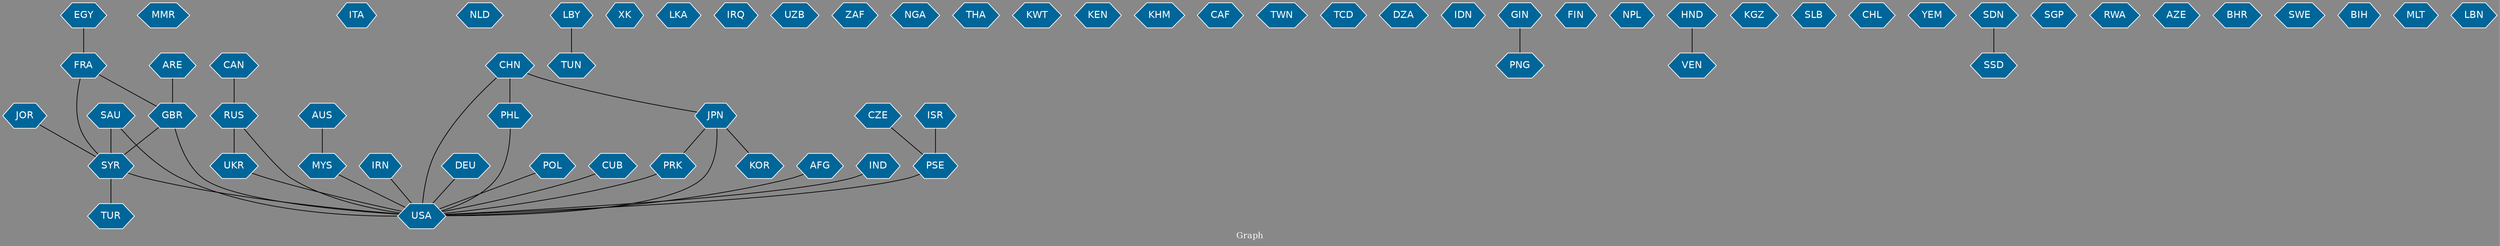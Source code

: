 // Countries together in item graph
graph {
	graph [bgcolor="#888888" fontcolor=white fontsize=12 label="Graph" outputorder=edgesfirst overlap=prism]
	node [color=white fillcolor="#006699" fontcolor=white fontname=Helvetica shape=hexagon style=filled]
	edge [arrowhead=open color=black fontcolor=white fontname=Courier fontsize=12]
		PSE [label=PSE]
		CZE [label=CZE]
		AFG [label=AFG]
		MMR [label=MMR]
		IND [label=IND]
		ITA [label=ITA]
		GBR [label=GBR]
		NLD [label=NLD]
		LBY [label=LBY]
		TUN [label=TUN]
		XK [label=XK]
		EGY [label=EGY]
		UKR [label=UKR]
		LKA [label=LKA]
		RUS [label=RUS]
		CAN [label=CAN]
		USA [label=USA]
		SYR [label=SYR]
		MYS [label=MYS]
		ARE [label=ARE]
		JPN [label=JPN]
		CHN [label=CHN]
		IRN [label=IRN]
		AUS [label=AUS]
		IRQ [label=IRQ]
		UZB [label=UZB]
		PHL [label=PHL]
		ZAF [label=ZAF]
		NGA [label=NGA]
		TUR [label=TUR]
		THA [label=THA]
		KWT [label=KWT]
		KEN [label=KEN]
		KHM [label=KHM]
		CAF [label=CAF]
		TWN [label=TWN]
		TCD [label=TCD]
		DZA [label=DZA]
		ISR [label=ISR]
		FRA [label=FRA]
		PRK [label=PRK]
		IDN [label=IDN]
		DEU [label=DEU]
		GIN [label=GIN]
		PNG [label=PNG]
		FIN [label=FIN]
		KOR [label=KOR]
		NPL [label=NPL]
		SAU [label=SAU]
		VEN [label=VEN]
		KGZ [label=KGZ]
		SLB [label=SLB]
		POL [label=POL]
		CHL [label=CHL]
		YEM [label=YEM]
		JOR [label=JOR]
		SSD [label=SSD]
		SDN [label=SDN]
		SGP [label=SGP]
		RWA [label=RWA]
		AZE [label=AZE]
		BHR [label=BHR]
		CUB [label=CUB]
		HND [label=HND]
		SWE [label=SWE]
		BIH [label=BIH]
		MLT [label=MLT]
		LBN [label=LBN]
			CHN -- JPN [weight=2]
			ARE -- GBR [weight=1]
			GIN -- PNG [weight=1]
			ISR -- PSE [weight=2]
			SYR -- TUR [weight=2]
			JPN -- USA [weight=4]
			CZE -- PSE [weight=1]
			HND -- VEN [weight=1]
			CHN -- USA [weight=3]
			SYR -- USA [weight=1]
			LBY -- TUN [weight=2]
			MYS -- USA [weight=1]
			SDN -- SSD [weight=2]
			PHL -- USA [weight=3]
			AFG -- USA [weight=2]
			CAN -- RUS [weight=1]
			JPN -- PRK [weight=1]
			CHN -- PHL [weight=3]
			EGY -- FRA [weight=1]
			RUS -- USA [weight=4]
			FRA -- GBR [weight=1]
			DEU -- USA [weight=1]
			RUS -- UKR [weight=8]
			PSE -- USA [weight=1]
			FRA -- SYR [weight=1]
			IRN -- USA [weight=4]
			CUB -- USA [weight=1]
			JOR -- SYR [weight=1]
			UKR -- USA [weight=2]
			PRK -- USA [weight=1]
			JPN -- KOR [weight=1]
			SAU -- SYR [weight=1]
			POL -- USA [weight=1]
			GBR -- USA [weight=1]
			IND -- USA [weight=2]
			SAU -- USA [weight=1]
			GBR -- SYR [weight=1]
			AUS -- MYS [weight=2]
}